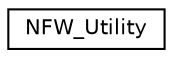 digraph "Graphical Class Hierarchy"
{
 // LATEX_PDF_SIZE
  edge [fontname="Helvetica",fontsize="10",labelfontname="Helvetica",labelfontsize="10"];
  node [fontname="Helvetica",fontsize="10",shape=record];
  rankdir="LR";
  Node0 [label="NFW_Utility",height=0.2,width=0.4,color="black", fillcolor="white", style="filled",URL="$class_n_f_w___utility.html",tooltip="Class for calculating properties of NFW halo profile."];
}
